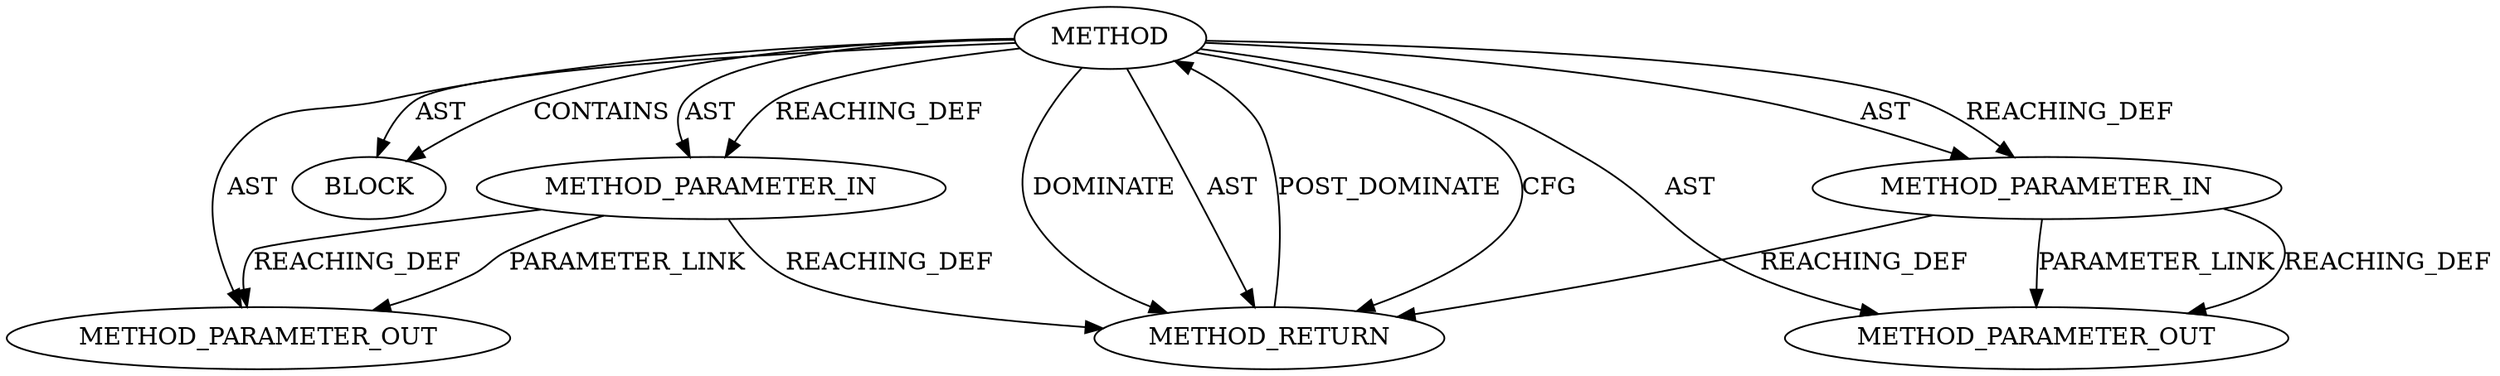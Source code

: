 digraph {
  21223 [label=METHOD_PARAMETER_OUT ORDER=1 CODE="struct tls_strparser *strp" IS_VARIADIC=false COLUMN_NUMBER=21 LINE_NUMBER=195 TYPE_FULL_NAME="tls_strparser*" EVALUATION_STRATEGY="BY_VALUE" INDEX=1 NAME="strp"]
  388 [label=BLOCK ORDER=3 ARGUMENT_INDEX=-1 CODE="<empty>" TYPE_FULL_NAME="<empty>"]
  21224 [label=METHOD_PARAMETER_OUT ORDER=2 CODE="struct sk_buff *skb" IS_VARIADIC=false COLUMN_NUMBER=49 LINE_NUMBER=195 TYPE_FULL_NAME="sk_buff*" EVALUATION_STRATEGY="BY_VALUE" INDEX=2 NAME="skb"]
  385 [label=METHOD COLUMN_NUMBER=5 LINE_NUMBER=195 COLUMN_NUMBER_END=68 IS_EXTERNAL=false SIGNATURE="int tls_rx_msg_size (tls_strparser*,sk_buff*)" NAME="tls_rx_msg_size" AST_PARENT_TYPE="TYPE_DECL" AST_PARENT_FULL_NAME="tls.h:<global>" ORDER=52 CODE="int tls_rx_msg_size(struct tls_strparser *strp, struct sk_buff *skb);" FULL_NAME="tls_rx_msg_size" LINE_NUMBER_END=195 FILENAME="tls.h"]
  389 [label=METHOD_RETURN ORDER=4 CODE="RET" COLUMN_NUMBER=5 LINE_NUMBER=195 TYPE_FULL_NAME="int" EVALUATION_STRATEGY="BY_VALUE"]
  387 [label=METHOD_PARAMETER_IN ORDER=2 CODE="struct sk_buff *skb" IS_VARIADIC=false COLUMN_NUMBER=49 LINE_NUMBER=195 TYPE_FULL_NAME="sk_buff*" EVALUATION_STRATEGY="BY_VALUE" INDEX=2 NAME="skb"]
  386 [label=METHOD_PARAMETER_IN ORDER=1 CODE="struct tls_strparser *strp" IS_VARIADIC=false COLUMN_NUMBER=21 LINE_NUMBER=195 TYPE_FULL_NAME="tls_strparser*" EVALUATION_STRATEGY="BY_VALUE" INDEX=1 NAME="strp"]
  385 -> 21223 [label=AST ]
  385 -> 389 [label=DOMINATE ]
  385 -> 387 [label=AST ]
  386 -> 21223 [label=PARAMETER_LINK ]
  387 -> 389 [label=REACHING_DEF VARIABLE="skb"]
  386 -> 21223 [label=REACHING_DEF VARIABLE="strp"]
  389 -> 385 [label=POST_DOMINATE ]
  387 -> 21224 [label=PARAMETER_LINK ]
  385 -> 387 [label=REACHING_DEF VARIABLE=""]
  385 -> 389 [label=AST ]
  385 -> 386 [label=AST ]
  385 -> 388 [label=CONTAINS ]
  385 -> 386 [label=REACHING_DEF VARIABLE=""]
  385 -> 389 [label=CFG ]
  387 -> 21224 [label=REACHING_DEF VARIABLE="skb"]
  385 -> 21224 [label=AST ]
  386 -> 389 [label=REACHING_DEF VARIABLE="strp"]
  385 -> 388 [label=AST ]
}
